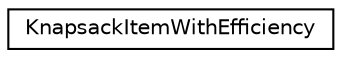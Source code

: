digraph "Graphical Class Hierarchy"
{
 // LATEX_PDF_SIZE
  edge [fontname="Helvetica",fontsize="10",labelfontname="Helvetica",labelfontsize="10"];
  node [fontname="Helvetica",fontsize="10",shape=record];
  rankdir="LR";
  Node0 [label="KnapsackItemWithEfficiency",height=0.2,width=0.4,color="black", fillcolor="white", style="filled",URL="$structoperations__research_1_1_knapsack_item_with_efficiency.html",tooltip=" "];
}
